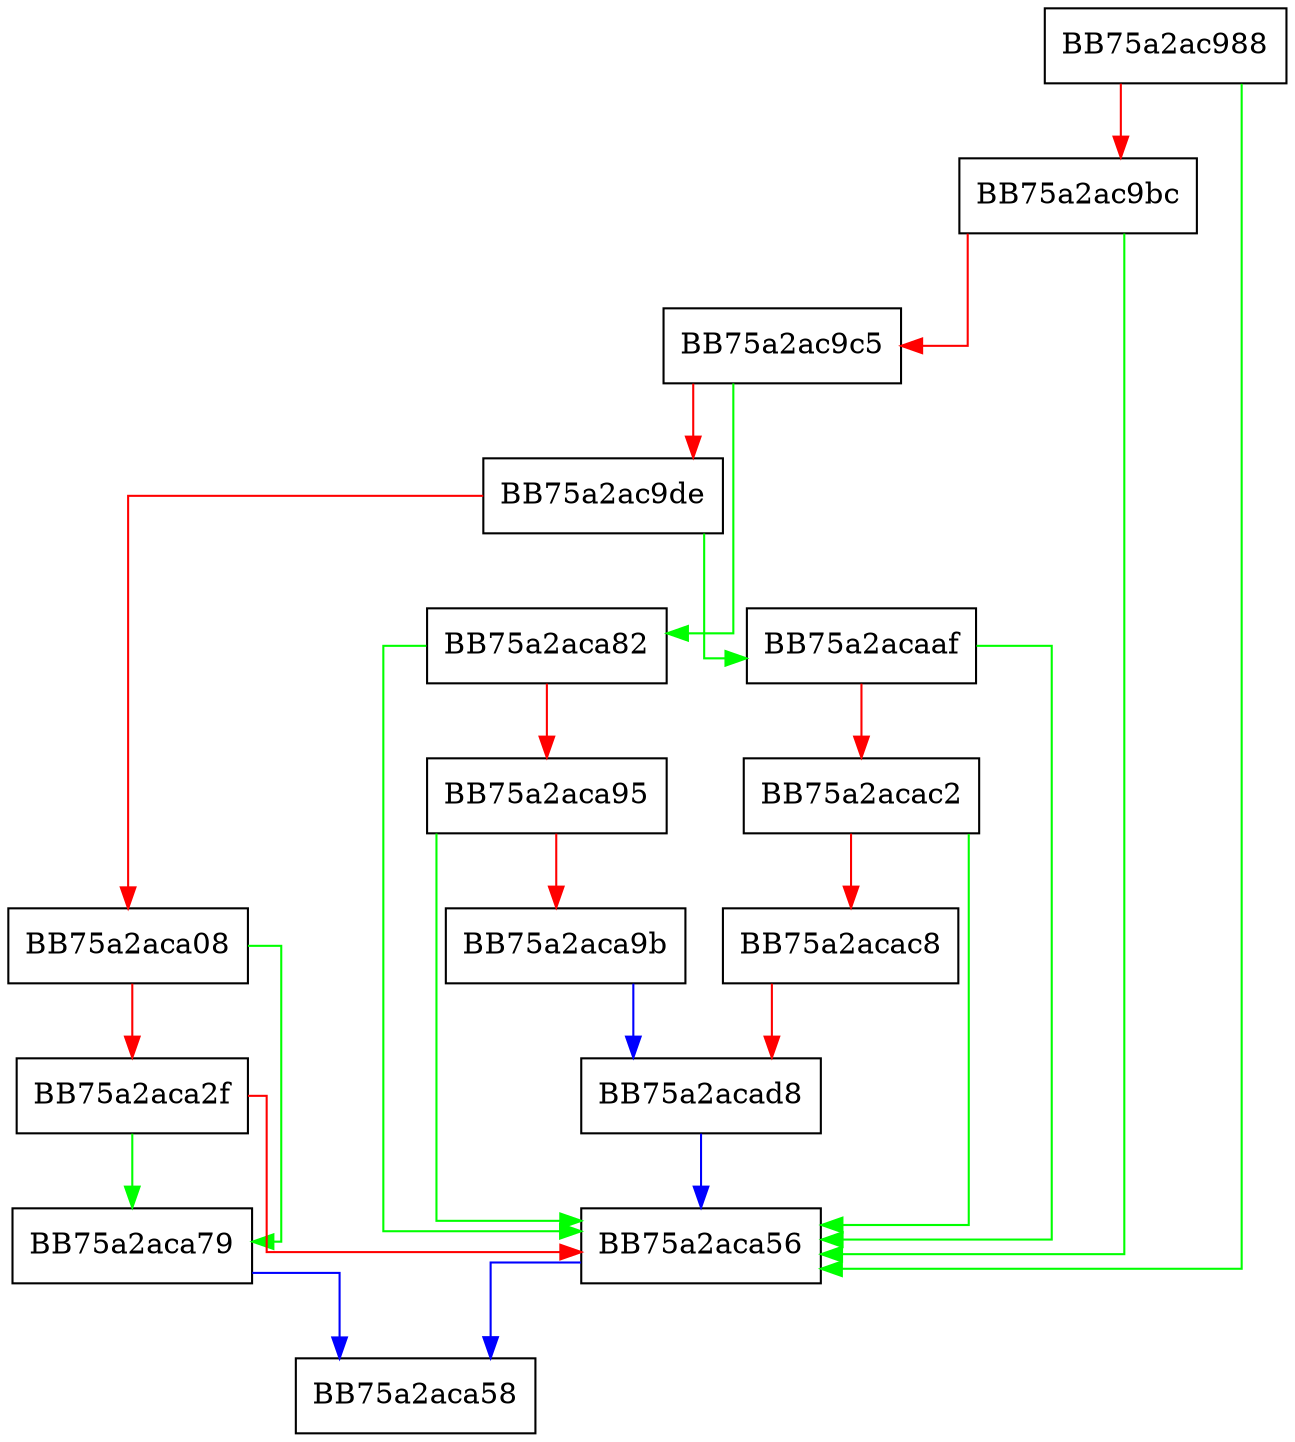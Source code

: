 digraph add_disk_size {
  node [shape="box"];
  graph [splines=ortho];
  BB75a2ac988 -> BB75a2aca56 [color="green"];
  BB75a2ac988 -> BB75a2ac9bc [color="red"];
  BB75a2ac9bc -> BB75a2aca56 [color="green"];
  BB75a2ac9bc -> BB75a2ac9c5 [color="red"];
  BB75a2ac9c5 -> BB75a2aca82 [color="green"];
  BB75a2ac9c5 -> BB75a2ac9de [color="red"];
  BB75a2ac9de -> BB75a2acaaf [color="green"];
  BB75a2ac9de -> BB75a2aca08 [color="red"];
  BB75a2aca08 -> BB75a2aca79 [color="green"];
  BB75a2aca08 -> BB75a2aca2f [color="red"];
  BB75a2aca2f -> BB75a2aca79 [color="green"];
  BB75a2aca2f -> BB75a2aca56 [color="red"];
  BB75a2aca56 -> BB75a2aca58 [color="blue"];
  BB75a2aca79 -> BB75a2aca58 [color="blue"];
  BB75a2aca82 -> BB75a2aca56 [color="green"];
  BB75a2aca82 -> BB75a2aca95 [color="red"];
  BB75a2aca95 -> BB75a2aca56 [color="green"];
  BB75a2aca95 -> BB75a2aca9b [color="red"];
  BB75a2aca9b -> BB75a2acad8 [color="blue"];
  BB75a2acaaf -> BB75a2aca56 [color="green"];
  BB75a2acaaf -> BB75a2acac2 [color="red"];
  BB75a2acac2 -> BB75a2aca56 [color="green"];
  BB75a2acac2 -> BB75a2acac8 [color="red"];
  BB75a2acac8 -> BB75a2acad8 [color="red"];
  BB75a2acad8 -> BB75a2aca56 [color="blue"];
}